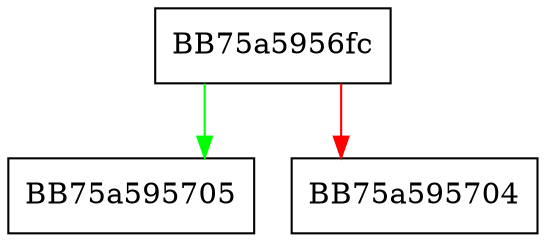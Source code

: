 digraph sqlite3VdbeMemTooBig {
  node [shape="box"];
  graph [splines=ortho];
  BB75a5956fc -> BB75a595705 [color="green"];
  BB75a5956fc -> BB75a595704 [color="red"];
}